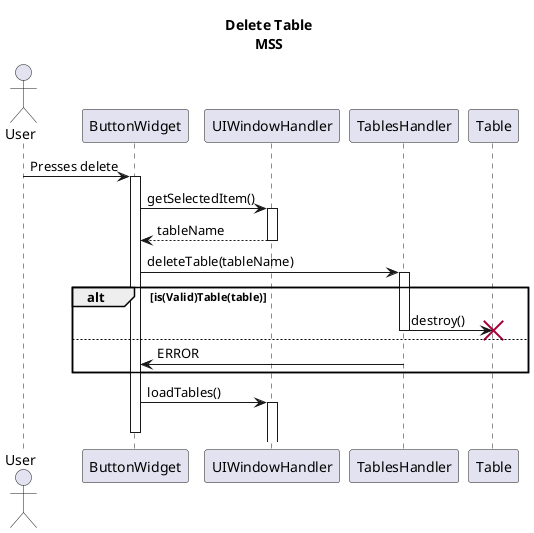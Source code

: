 @startuml
title Delete Table\nMSS
Actor User

User->ButtonWidget: Presses delete
activate ButtonWidget
ButtonWidget ->UIWindowHandler: getSelectedItem()
activate UIWindowHandler
ButtonWidget <-- UIWindowHandler: tableName
deactivate
ButtonWidget -> TablesHandler: deleteTable(tableName)
alt is(Valid)Table(table)
activate TablesHandler

TablesHandler -> Table: destroy()
destroy Table
else
deactivate TablesHandler
TablesHandler-> ButtonWidget : ERROR
end
ButtonWidget -> UIWindowHandler: loadTables()

activate UIWindowHandler
deactivate ButtonWidget

@enduml